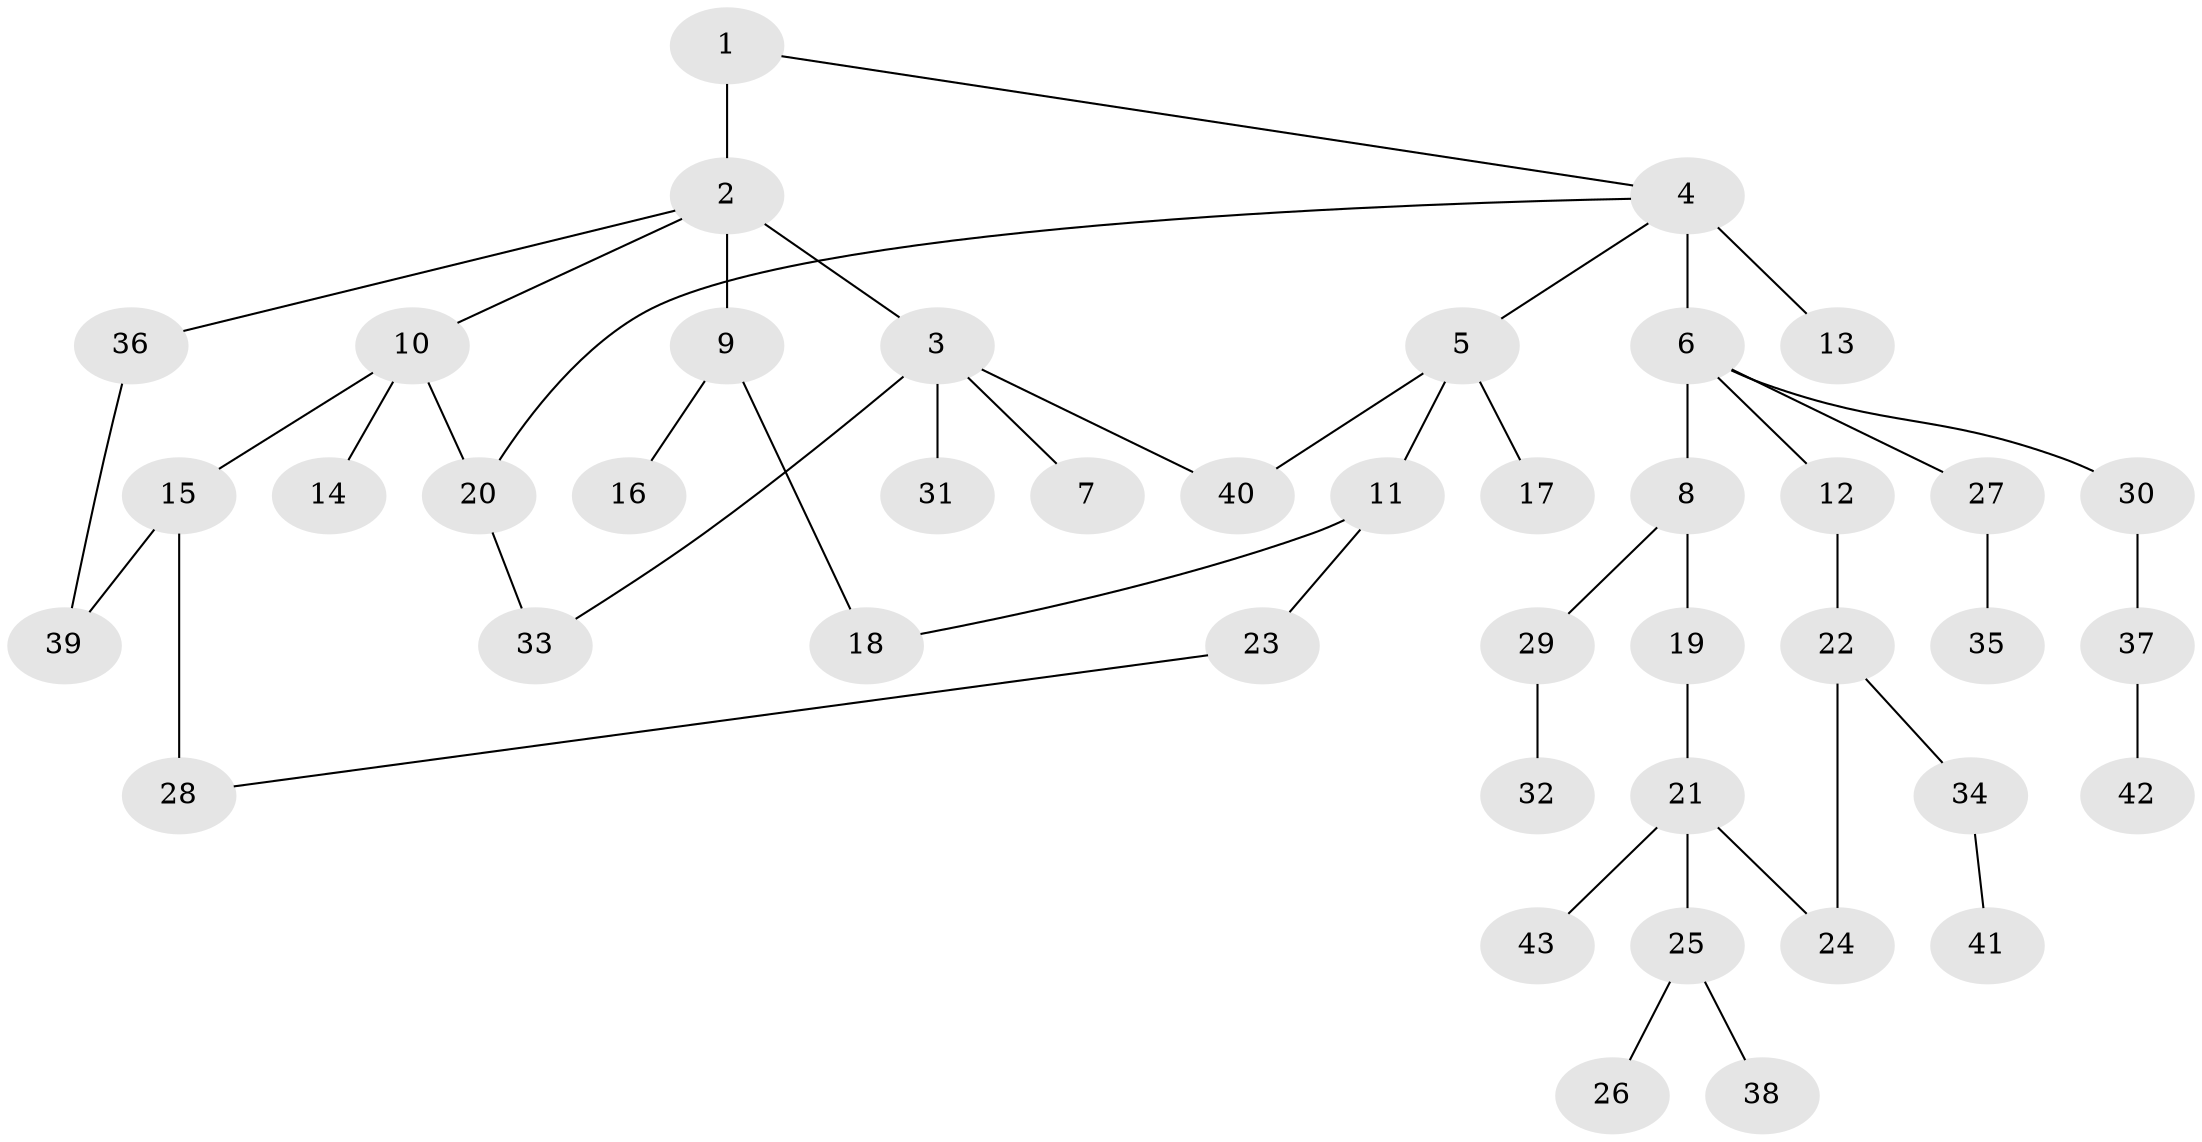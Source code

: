 // original degree distribution, {2: 0.3, 9: 0.014285714285714285, 7: 0.007142857142857143, 5: 0.02857142857142857, 4: 0.08571428571428572, 3: 0.12857142857142856, 1: 0.4357142857142857}
// Generated by graph-tools (version 1.1) at 2025/49/03/04/25 22:49:03]
// undirected, 43 vertices, 49 edges
graph export_dot {
  node [color=gray90,style=filled];
  1;
  2;
  3;
  4;
  5;
  6;
  7;
  8;
  9;
  10;
  11;
  12;
  13;
  14;
  15;
  16;
  17;
  18;
  19;
  20;
  21;
  22;
  23;
  24;
  25;
  26;
  27;
  28;
  29;
  30;
  31;
  32;
  33;
  34;
  35;
  36;
  37;
  38;
  39;
  40;
  41;
  42;
  43;
  1 -- 2 [weight=3.0];
  1 -- 4 [weight=1.0];
  2 -- 3 [weight=1.0];
  2 -- 9 [weight=1.0];
  2 -- 10 [weight=1.0];
  2 -- 36 [weight=1.0];
  3 -- 7 [weight=1.0];
  3 -- 31 [weight=1.0];
  3 -- 33 [weight=1.0];
  3 -- 40 [weight=1.0];
  4 -- 5 [weight=1.0];
  4 -- 6 [weight=4.0];
  4 -- 13 [weight=1.0];
  4 -- 20 [weight=1.0];
  5 -- 11 [weight=1.0];
  5 -- 17 [weight=1.0];
  5 -- 40 [weight=1.0];
  6 -- 8 [weight=1.0];
  6 -- 12 [weight=1.0];
  6 -- 27 [weight=1.0];
  6 -- 30 [weight=1.0];
  8 -- 19 [weight=1.0];
  8 -- 29 [weight=1.0];
  9 -- 16 [weight=1.0];
  9 -- 18 [weight=1.0];
  10 -- 14 [weight=1.0];
  10 -- 15 [weight=1.0];
  10 -- 20 [weight=1.0];
  11 -- 18 [weight=1.0];
  11 -- 23 [weight=1.0];
  12 -- 22 [weight=1.0];
  15 -- 28 [weight=2.0];
  15 -- 39 [weight=1.0];
  19 -- 21 [weight=1.0];
  20 -- 33 [weight=1.0];
  21 -- 24 [weight=1.0];
  21 -- 25 [weight=1.0];
  21 -- 43 [weight=1.0];
  22 -- 24 [weight=1.0];
  22 -- 34 [weight=1.0];
  23 -- 28 [weight=1.0];
  25 -- 26 [weight=1.0];
  25 -- 38 [weight=1.0];
  27 -- 35 [weight=1.0];
  29 -- 32 [weight=1.0];
  30 -- 37 [weight=1.0];
  34 -- 41 [weight=1.0];
  36 -- 39 [weight=1.0];
  37 -- 42 [weight=1.0];
}
